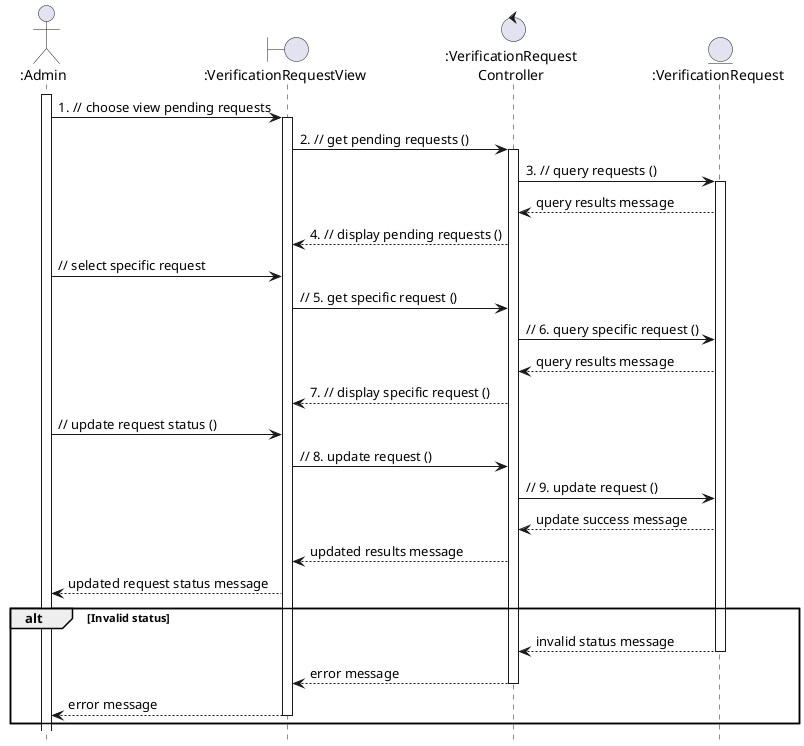 @startuml
hide footbox


actor ":Admin" as Admin
boundary ":VerificationRequestView" as PendingRequestsView
control ":VerificationRequest\nController" as VerificationRequestController
entity ":VerificationRequest" as PendingRequests

Admin ++
  Admin -> PendingRequestsView: 1. // choose view pending requests
  PendingRequestsView ++
    PendingRequestsView -> VerificationRequestController: 2. // get pending requests ()
    VerificationRequestController ++
      VerificationRequestController -> PendingRequests: 3. // query requests ()
        PendingRequests ++
        PendingRequests --> VerificationRequestController: query results message
      VerificationRequestController --> PendingRequestsView: 4. // display pending requests ()


  Admin -> PendingRequestsView: // select specific request
    PendingRequestsView -> VerificationRequestController: // 5. get specific request ()
      VerificationRequestController -> PendingRequests: // 6. query specific request ()
        PendingRequests --> VerificationRequestController: query results message
      VerificationRequestController --> PendingRequestsView: 7. // display specific request ()

  Admin -> PendingRequestsView: // update request status ()
    PendingRequestsView -> VerificationRequestController: // 8. update request ()
      VerificationRequestController -> PendingRequests: // 9. update request ()
        PendingRequests --> VerificationRequestController: update success message
      VerificationRequestController --> PendingRequestsView: updated results message
    PendingRequestsView --> Admin: updated request status message

alt Invalid status
  PendingRequests --> VerificationRequestController: invalid status message
  PendingRequests --
    VerificationRequestController --> PendingRequestsView: error message
    VerificationRequestController --
    PendingRequestsView --> Admin: error message
    PendingRequestsView --
end

@enduml